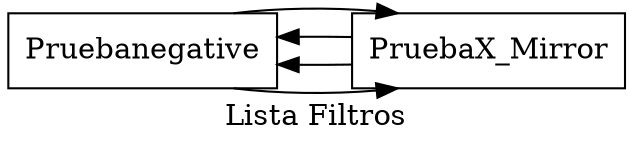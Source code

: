 
 digraph  List{ 
 rankdir=LR;  
 node [shape=record];
 label="Lista Filtros";
Pruebanegative -> PruebaX_Mirror;
PruebaX_Mirror -> Pruebanegative;
PruebaX_Mirror -> Pruebanegative;
Pruebanegative -> PruebaX_Mirror;

}